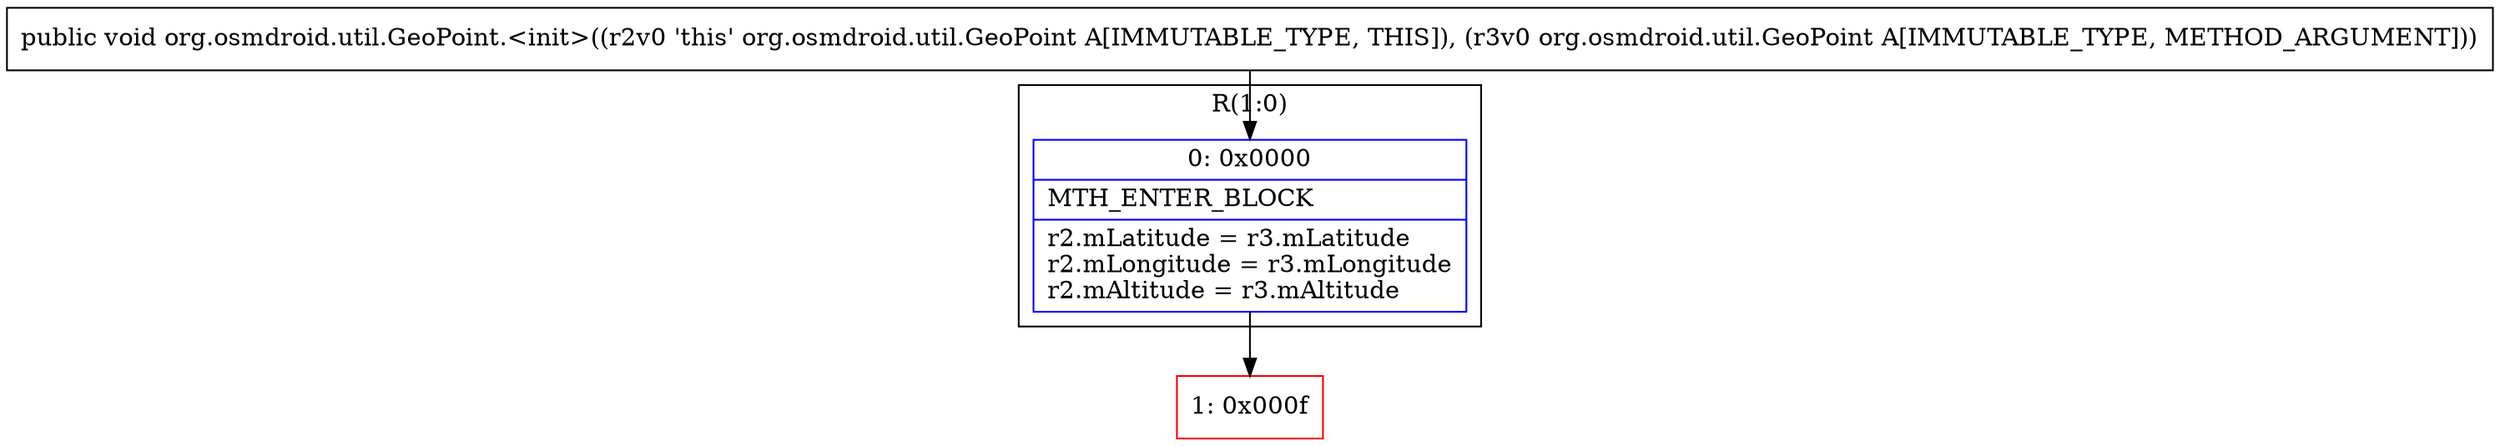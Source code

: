 digraph "CFG fororg.osmdroid.util.GeoPoint.\<init\>(Lorg\/osmdroid\/util\/GeoPoint;)V" {
subgraph cluster_Region_1824760340 {
label = "R(1:0)";
node [shape=record,color=blue];
Node_0 [shape=record,label="{0\:\ 0x0000|MTH_ENTER_BLOCK\l|r2.mLatitude = r3.mLatitude\lr2.mLongitude = r3.mLongitude\lr2.mAltitude = r3.mAltitude\l}"];
}
Node_1 [shape=record,color=red,label="{1\:\ 0x000f}"];
MethodNode[shape=record,label="{public void org.osmdroid.util.GeoPoint.\<init\>((r2v0 'this' org.osmdroid.util.GeoPoint A[IMMUTABLE_TYPE, THIS]), (r3v0 org.osmdroid.util.GeoPoint A[IMMUTABLE_TYPE, METHOD_ARGUMENT])) }"];
MethodNode -> Node_0;
Node_0 -> Node_1;
}

